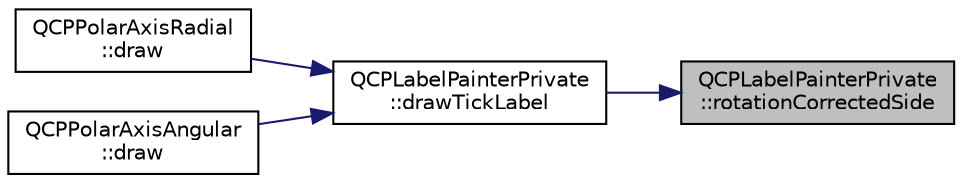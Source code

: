 digraph "QCPLabelPainterPrivate::rotationCorrectedSide"
{
 // LATEX_PDF_SIZE
  edge [fontname="Helvetica",fontsize="10",labelfontname="Helvetica",labelfontsize="10"];
  node [fontname="Helvetica",fontsize="10",shape=record];
  rankdir="RL";
  Node1 [label="QCPLabelPainterPrivate\l::rotationCorrectedSide",height=0.2,width=0.4,color="black", fillcolor="grey75", style="filled", fontcolor="black",tooltip=" "];
  Node1 -> Node2 [dir="back",color="midnightblue",fontsize="10",style="solid",fontname="Helvetica"];
  Node2 [label="QCPLabelPainterPrivate\l::drawTickLabel",height=0.2,width=0.4,color="black", fillcolor="white", style="filled",URL="$classQCPLabelPainterPrivate.html#a0fc131025d187102325143644fff785f",tooltip=" "];
  Node2 -> Node3 [dir="back",color="midnightblue",fontsize="10",style="solid",fontname="Helvetica"];
  Node3 [label="QCPPolarAxisRadial\l::draw",height=0.2,width=0.4,color="black", fillcolor="white", style="filled",URL="$classQCPPolarAxisRadial.html#a3cdaf627422f95c727b15dceedc5dfe4",tooltip=" "];
  Node2 -> Node4 [dir="back",color="midnightblue",fontsize="10",style="solid",fontname="Helvetica"];
  Node4 [label="QCPPolarAxisAngular\l::draw",height=0.2,width=0.4,color="black", fillcolor="white", style="filled",URL="$classQCPPolarAxisAngular.html#abc33754f6575a0ac2cdc597bbd11c6c7",tooltip=" "];
}
